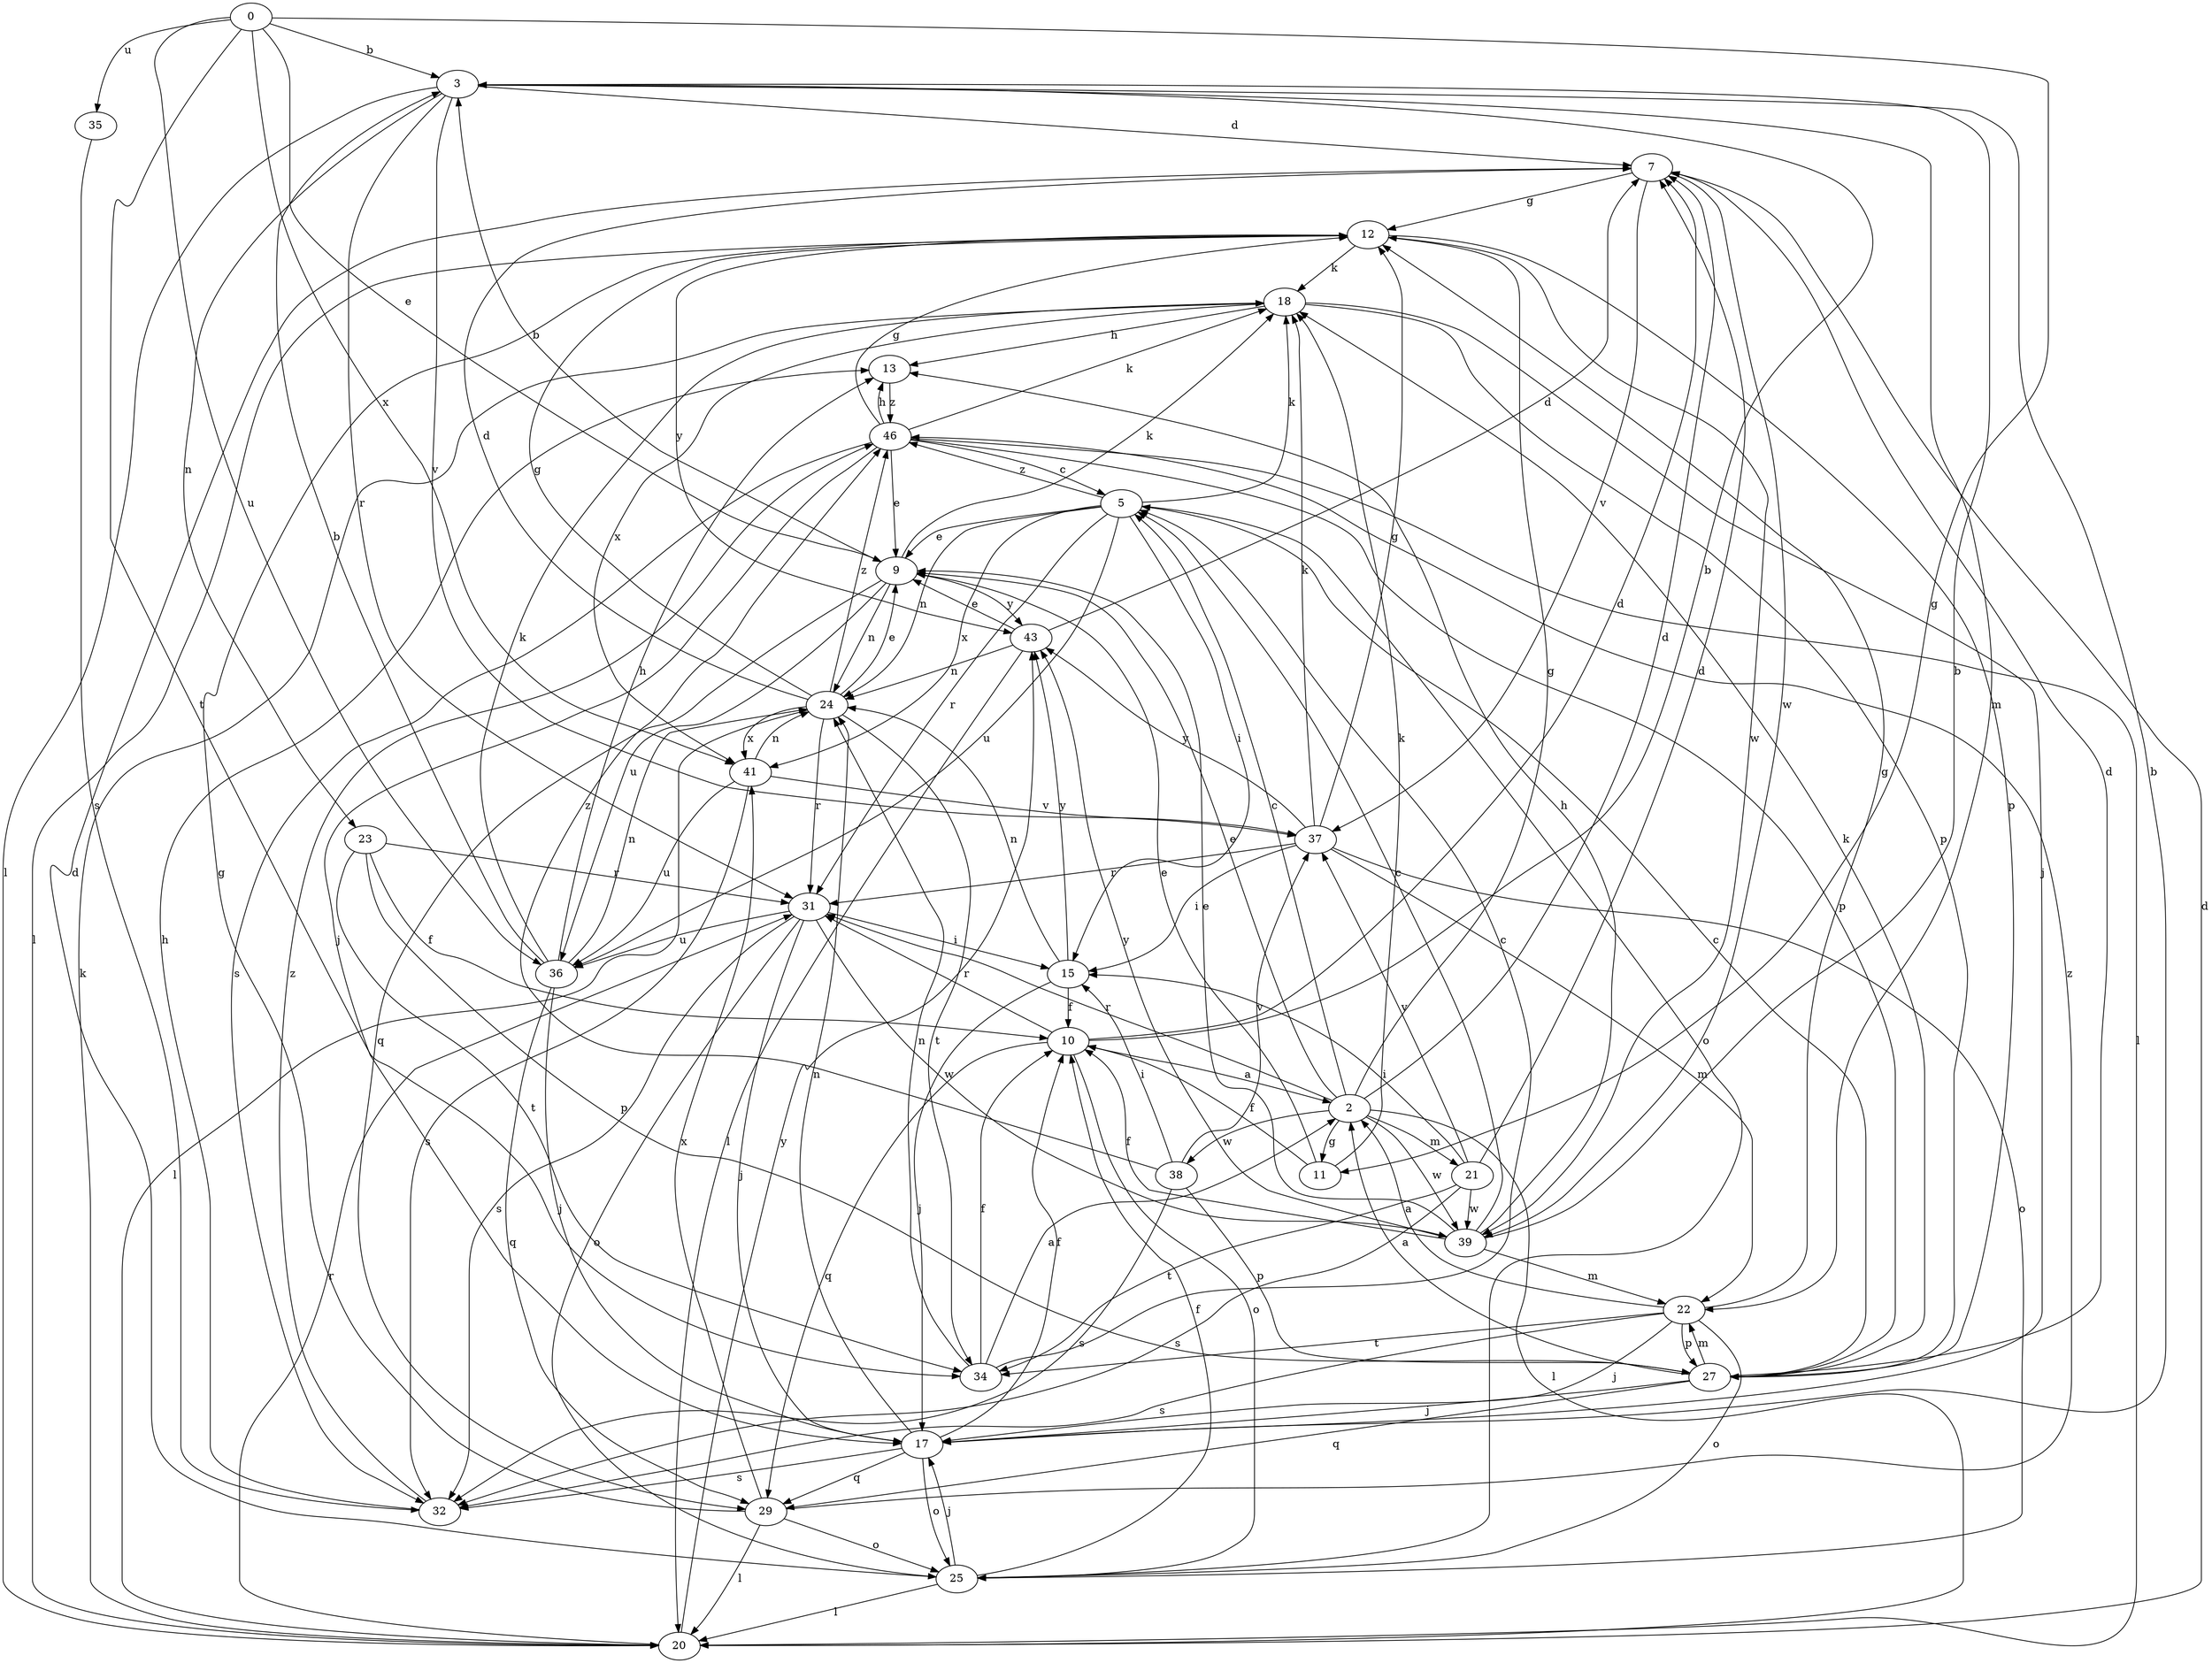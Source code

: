 strict digraph  {
0;
2;
3;
5;
7;
9;
10;
11;
12;
13;
15;
17;
18;
20;
21;
22;
23;
24;
25;
27;
29;
31;
32;
34;
35;
36;
37;
38;
39;
41;
43;
46;
0 -> 3  [label=b];
0 -> 9  [label=e];
0 -> 11  [label=g];
0 -> 34  [label=t];
0 -> 35  [label=u];
0 -> 36  [label=u];
0 -> 41  [label=x];
2 -> 5  [label=c];
2 -> 7  [label=d];
2 -> 9  [label=e];
2 -> 11  [label=g];
2 -> 12  [label=g];
2 -> 20  [label=l];
2 -> 21  [label=m];
2 -> 31  [label=r];
2 -> 38  [label=w];
2 -> 39  [label=w];
3 -> 7  [label=d];
3 -> 20  [label=l];
3 -> 22  [label=m];
3 -> 23  [label=n];
3 -> 31  [label=r];
3 -> 37  [label=v];
5 -> 9  [label=e];
5 -> 15  [label=i];
5 -> 18  [label=k];
5 -> 24  [label=n];
5 -> 25  [label=o];
5 -> 31  [label=r];
5 -> 36  [label=u];
5 -> 41  [label=x];
5 -> 46  [label=z];
7 -> 12  [label=g];
7 -> 37  [label=v];
7 -> 39  [label=w];
9 -> 3  [label=b];
9 -> 18  [label=k];
9 -> 24  [label=n];
9 -> 29  [label=q];
9 -> 36  [label=u];
9 -> 43  [label=y];
10 -> 2  [label=a];
10 -> 3  [label=b];
10 -> 7  [label=d];
10 -> 25  [label=o];
10 -> 29  [label=q];
10 -> 31  [label=r];
11 -> 9  [label=e];
11 -> 10  [label=f];
11 -> 18  [label=k];
12 -> 18  [label=k];
12 -> 20  [label=l];
12 -> 27  [label=p];
12 -> 39  [label=w];
12 -> 43  [label=y];
13 -> 46  [label=z];
15 -> 10  [label=f];
15 -> 17  [label=j];
15 -> 24  [label=n];
15 -> 43  [label=y];
17 -> 3  [label=b];
17 -> 10  [label=f];
17 -> 24  [label=n];
17 -> 25  [label=o];
17 -> 29  [label=q];
17 -> 32  [label=s];
18 -> 13  [label=h];
18 -> 17  [label=j];
18 -> 27  [label=p];
18 -> 41  [label=x];
20 -> 7  [label=d];
20 -> 18  [label=k];
20 -> 31  [label=r];
20 -> 43  [label=y];
21 -> 7  [label=d];
21 -> 15  [label=i];
21 -> 32  [label=s];
21 -> 34  [label=t];
21 -> 37  [label=v];
21 -> 39  [label=w];
22 -> 2  [label=a];
22 -> 12  [label=g];
22 -> 17  [label=j];
22 -> 25  [label=o];
22 -> 27  [label=p];
22 -> 32  [label=s];
22 -> 34  [label=t];
23 -> 10  [label=f];
23 -> 27  [label=p];
23 -> 31  [label=r];
23 -> 34  [label=t];
24 -> 7  [label=d];
24 -> 9  [label=e];
24 -> 12  [label=g];
24 -> 20  [label=l];
24 -> 31  [label=r];
24 -> 34  [label=t];
24 -> 41  [label=x];
24 -> 46  [label=z];
25 -> 7  [label=d];
25 -> 10  [label=f];
25 -> 17  [label=j];
25 -> 20  [label=l];
27 -> 2  [label=a];
27 -> 5  [label=c];
27 -> 7  [label=d];
27 -> 17  [label=j];
27 -> 18  [label=k];
27 -> 22  [label=m];
27 -> 29  [label=q];
29 -> 12  [label=g];
29 -> 20  [label=l];
29 -> 25  [label=o];
29 -> 41  [label=x];
29 -> 46  [label=z];
31 -> 15  [label=i];
31 -> 17  [label=j];
31 -> 25  [label=o];
31 -> 32  [label=s];
31 -> 36  [label=u];
31 -> 39  [label=w];
32 -> 13  [label=h];
32 -> 46  [label=z];
34 -> 2  [label=a];
34 -> 5  [label=c];
34 -> 10  [label=f];
34 -> 24  [label=n];
35 -> 32  [label=s];
36 -> 3  [label=b];
36 -> 13  [label=h];
36 -> 17  [label=j];
36 -> 18  [label=k];
36 -> 24  [label=n];
36 -> 29  [label=q];
37 -> 12  [label=g];
37 -> 15  [label=i];
37 -> 18  [label=k];
37 -> 22  [label=m];
37 -> 25  [label=o];
37 -> 31  [label=r];
37 -> 43  [label=y];
38 -> 15  [label=i];
38 -> 27  [label=p];
38 -> 32  [label=s];
38 -> 37  [label=v];
38 -> 46  [label=z];
39 -> 3  [label=b];
39 -> 5  [label=c];
39 -> 9  [label=e];
39 -> 10  [label=f];
39 -> 13  [label=h];
39 -> 22  [label=m];
39 -> 43  [label=y];
41 -> 24  [label=n];
41 -> 32  [label=s];
41 -> 36  [label=u];
41 -> 37  [label=v];
43 -> 7  [label=d];
43 -> 9  [label=e];
43 -> 20  [label=l];
43 -> 24  [label=n];
46 -> 5  [label=c];
46 -> 9  [label=e];
46 -> 12  [label=g];
46 -> 13  [label=h];
46 -> 17  [label=j];
46 -> 18  [label=k];
46 -> 20  [label=l];
46 -> 27  [label=p];
46 -> 32  [label=s];
}
